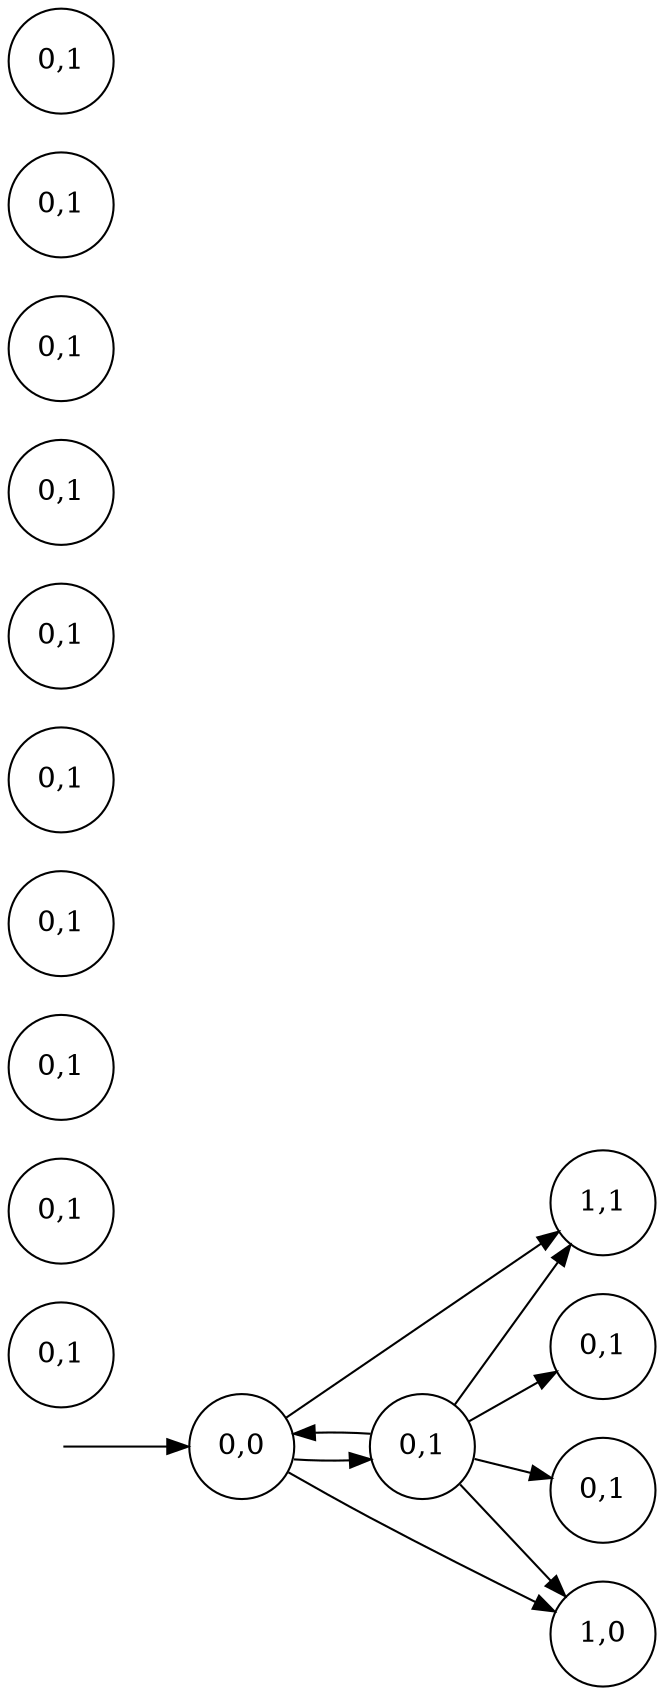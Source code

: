 digraph G {
  rankdir=LR
  node [shape="circle"]
  I [label="", style=invis, width=0]
  I -> 0
  0 [label="0,0"]
  0 -> 1 [label=""]
  0 -> 2 [label=""]
  0 -> 3 [label=""]
  1 [label="0,1"]
  1 -> 4 [label=""]
  1 -> 5 [label=""]
  1 -> 2 [label=""]
  1 -> 3 [label=""]
  1 -> 0 [label=""]
  2 [label="1,1"]
  3 [label="1,0"]
  
4 [label="0,1"]
  5 [label="0,1"]
  6 [label="0,1"]
  7 [label="0,1"]
  8 [label="0,1"]
  9 [label="0,1"]
  10 [label="0,1"]
  11 [label="0,1"]
  12 [label="0,1"]
  13 [label="0,1"]
  14 [label="0,1"]
  15 [label="0,1"]

}

